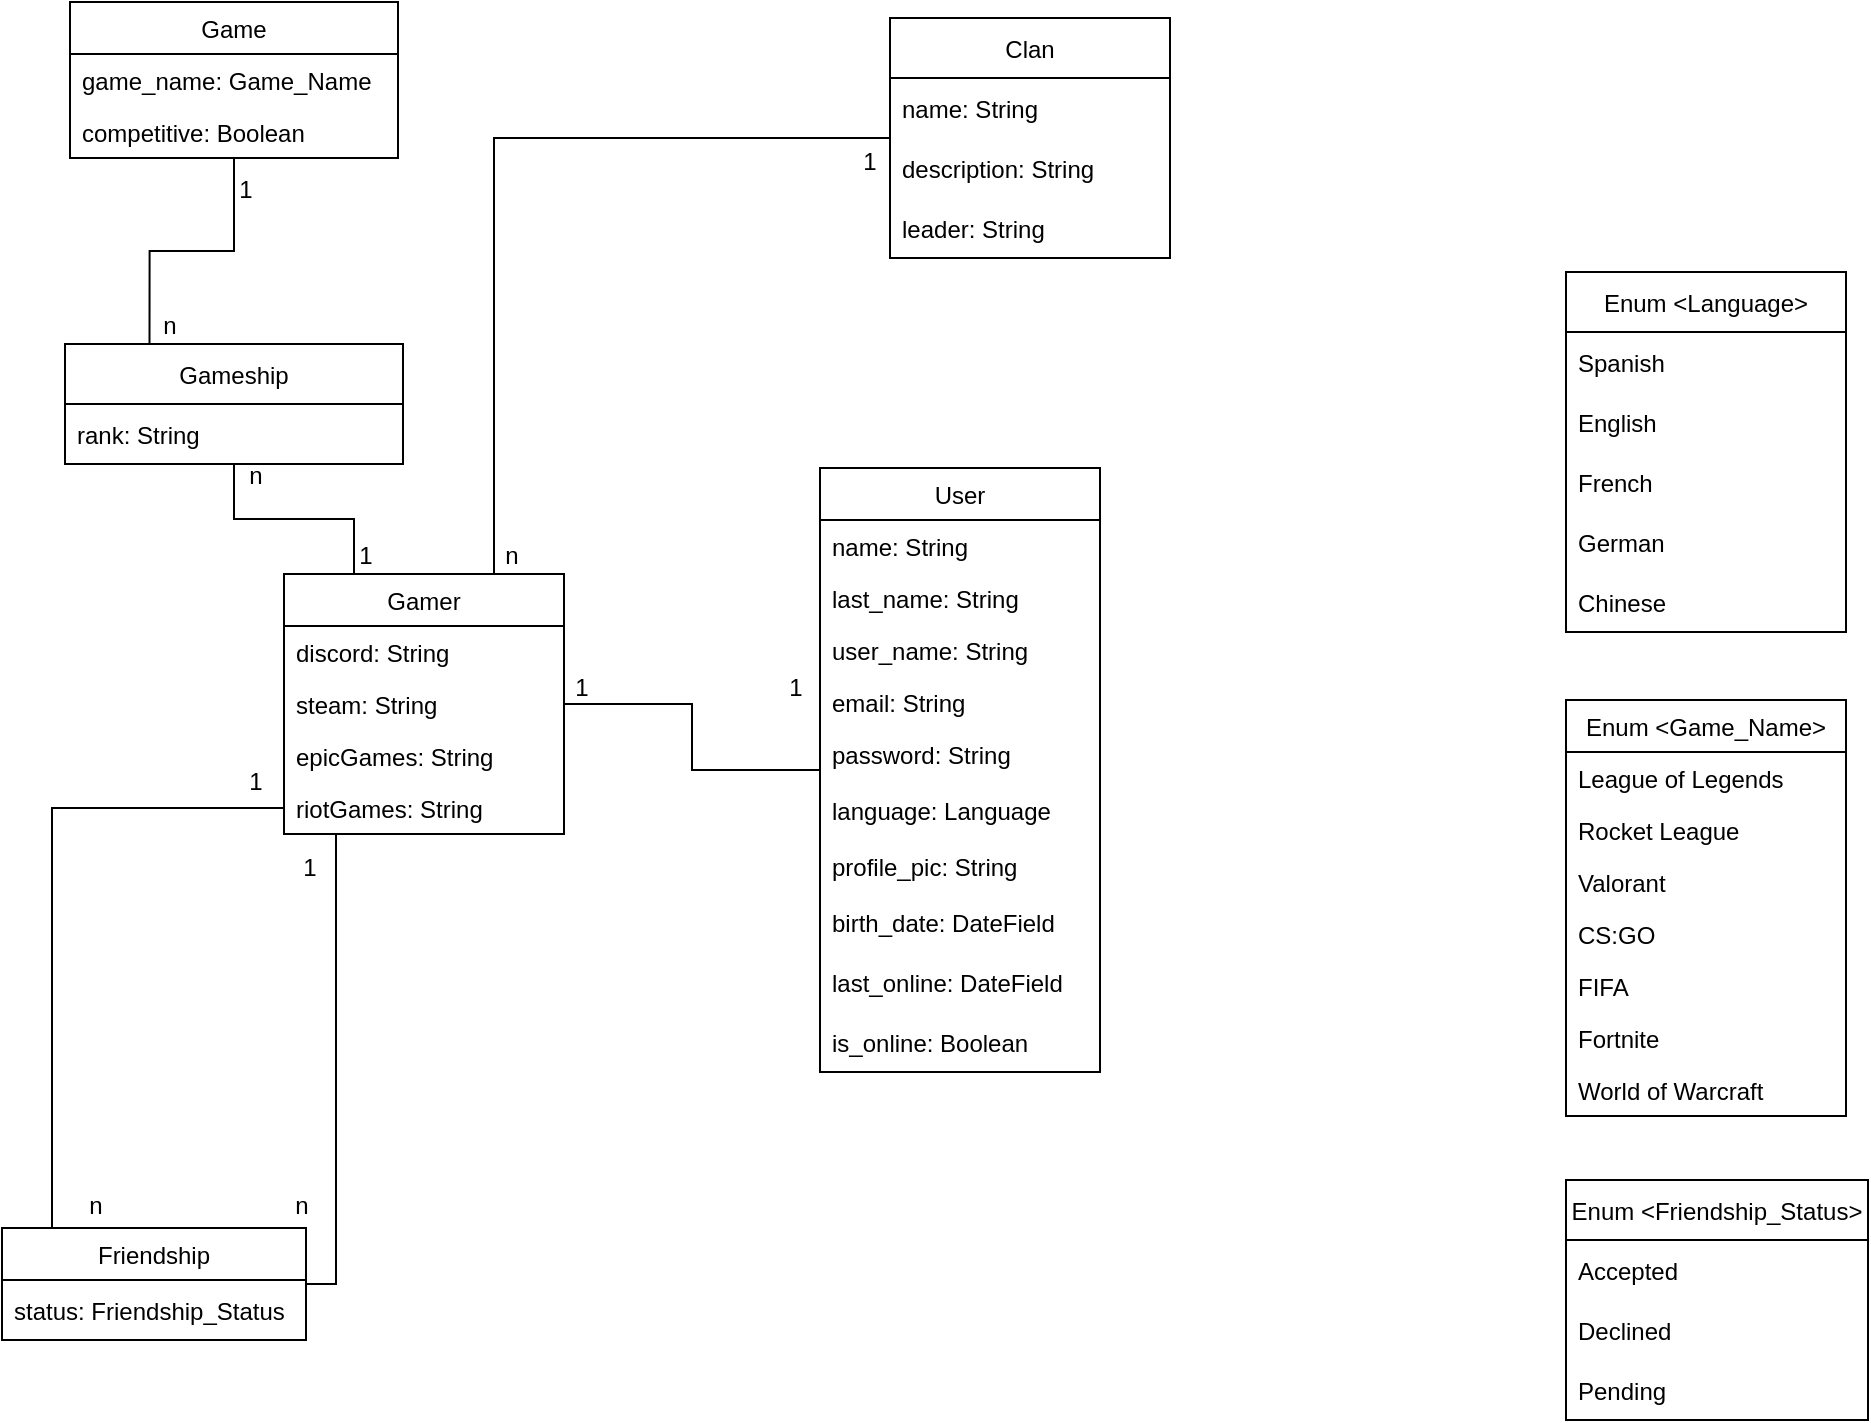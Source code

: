 <mxfile version="20.1.1" type="device"><diagram id="BCMDp55lpVAX4mkeiZfp" name="Page-1"><mxGraphModel dx="1381" dy="764" grid="0" gridSize="10" guides="1" tooltips="1" connect="1" arrows="1" fold="1" page="1" pageScale="1" pageWidth="827" pageHeight="1169" background="none" math="0" shadow="0"><root><mxCell id="0"/><mxCell id="1" parent="0"/><mxCell id="aeRZT3lKMDOIj6h_7NJ--42" style="edgeStyle=orthogonalEdgeStyle;rounded=0;orthogonalLoop=1;jettySize=auto;html=1;endArrow=none;endFill=0;" parent="1" source="aeRZT3lKMDOIj6h_7NJ--5" target="aeRZT3lKMDOIj6h_7NJ--33" edge="1"><mxGeometry relative="1" as="geometry"/></mxCell><mxCell id="aeRZT3lKMDOIj6h_7NJ--5" value="User" style="swimlane;fontStyle=0;childLayout=stackLayout;horizontal=1;startSize=26;fillColor=none;horizontalStack=0;resizeParent=1;resizeParentMax=0;resizeLast=0;collapsible=1;marginBottom=0;" parent="1" vertex="1"><mxGeometry x="503" y="265" width="140" height="302" as="geometry"/></mxCell><mxCell id="aeRZT3lKMDOIj6h_7NJ--6" value="name: String" style="text;strokeColor=none;fillColor=none;align=left;verticalAlign=top;spacingLeft=4;spacingRight=4;overflow=hidden;rotatable=0;points=[[0,0.5],[1,0.5]];portConstraint=eastwest;" parent="aeRZT3lKMDOIj6h_7NJ--5" vertex="1"><mxGeometry y="26" width="140" height="26" as="geometry"/></mxCell><mxCell id="aeRZT3lKMDOIj6h_7NJ--7" value="last_name: String" style="text;strokeColor=none;fillColor=none;align=left;verticalAlign=top;spacingLeft=4;spacingRight=4;overflow=hidden;rotatable=0;points=[[0,0.5],[1,0.5]];portConstraint=eastwest;" parent="aeRZT3lKMDOIj6h_7NJ--5" vertex="1"><mxGeometry y="52" width="140" height="26" as="geometry"/></mxCell><mxCell id="aeRZT3lKMDOIj6h_7NJ--8" value="user_name: String" style="text;strokeColor=none;fillColor=none;align=left;verticalAlign=top;spacingLeft=4;spacingRight=4;overflow=hidden;rotatable=0;points=[[0,0.5],[1,0.5]];portConstraint=eastwest;" parent="aeRZT3lKMDOIj6h_7NJ--5" vertex="1"><mxGeometry y="78" width="140" height="26" as="geometry"/></mxCell><mxCell id="aeRZT3lKMDOIj6h_7NJ--9" value="email: String" style="text;strokeColor=none;fillColor=none;align=left;verticalAlign=top;spacingLeft=4;spacingRight=4;overflow=hidden;rotatable=0;points=[[0,0.5],[1,0.5]];portConstraint=eastwest;" parent="aeRZT3lKMDOIj6h_7NJ--5" vertex="1"><mxGeometry y="104" width="140" height="26" as="geometry"/></mxCell><mxCell id="aeRZT3lKMDOIj6h_7NJ--10" value="password: String" style="text;strokeColor=none;fillColor=none;align=left;verticalAlign=top;spacingLeft=4;spacingRight=4;overflow=hidden;rotatable=0;points=[[0,0.5],[1,0.5]];portConstraint=eastwest;" parent="aeRZT3lKMDOIj6h_7NJ--5" vertex="1"><mxGeometry y="130" width="140" height="26" as="geometry"/></mxCell><mxCell id="i6zTsk7D5_YLrbg66q6N-27" value="language: Language" style="text;strokeColor=none;fillColor=none;align=left;verticalAlign=middle;spacingLeft=4;spacingRight=4;overflow=hidden;points=[[0,0.5],[1,0.5]];portConstraint=eastwest;rotatable=0;" parent="aeRZT3lKMDOIj6h_7NJ--5" vertex="1"><mxGeometry y="156" width="140" height="30" as="geometry"/></mxCell><mxCell id="aeRZT3lKMDOIj6h_7NJ--11" value="profile_pic: String" style="text;strokeColor=none;fillColor=none;align=left;verticalAlign=top;spacingLeft=4;spacingRight=4;overflow=hidden;rotatable=0;points=[[0,0.5],[1,0.5]];portConstraint=eastwest;" parent="aeRZT3lKMDOIj6h_7NJ--5" vertex="1"><mxGeometry y="186" width="140" height="26" as="geometry"/></mxCell><mxCell id="5P7LsjcSsS-MZwg6Hc-0-1" value="birth_date: DateField" style="text;strokeColor=none;fillColor=none;align=left;verticalAlign=middle;spacingLeft=4;spacingRight=4;overflow=hidden;points=[[0,0.5],[1,0.5]];portConstraint=eastwest;rotatable=0;" parent="aeRZT3lKMDOIj6h_7NJ--5" vertex="1"><mxGeometry y="212" width="140" height="30" as="geometry"/></mxCell><mxCell id="KMpmQEOi0TcDyRN5Ftwy-1" value="last_online: DateField" style="text;strokeColor=none;fillColor=none;align=left;verticalAlign=middle;spacingLeft=4;spacingRight=4;overflow=hidden;points=[[0,0.5],[1,0.5]];portConstraint=eastwest;rotatable=0;" vertex="1" parent="aeRZT3lKMDOIj6h_7NJ--5"><mxGeometry y="242" width="140" height="30" as="geometry"/></mxCell><mxCell id="KMpmQEOi0TcDyRN5Ftwy-2" value="is_online: Boolean" style="text;strokeColor=none;fillColor=none;align=left;verticalAlign=middle;spacingLeft=4;spacingRight=4;overflow=hidden;points=[[0,0.5],[1,0.5]];portConstraint=eastwest;rotatable=0;" vertex="1" parent="aeRZT3lKMDOIj6h_7NJ--5"><mxGeometry y="272" width="140" height="30" as="geometry"/></mxCell><mxCell id="aeRZT3lKMDOIj6h_7NJ--12" value="Game" style="swimlane;fontStyle=0;childLayout=stackLayout;horizontal=1;startSize=26;fillColor=none;horizontalStack=0;resizeParent=1;resizeParentMax=0;resizeLast=0;collapsible=1;marginBottom=0;" parent="1" vertex="1"><mxGeometry x="128" y="32" width="164" height="78" as="geometry"/></mxCell><mxCell id="aeRZT3lKMDOIj6h_7NJ--13" value="game_name: Game_Name" style="text;strokeColor=none;fillColor=none;align=left;verticalAlign=top;spacingLeft=4;spacingRight=4;overflow=hidden;rotatable=0;points=[[0,0.5],[1,0.5]];portConstraint=eastwest;" parent="aeRZT3lKMDOIj6h_7NJ--12" vertex="1"><mxGeometry y="26" width="164" height="26" as="geometry"/></mxCell><mxCell id="aeRZT3lKMDOIj6h_7NJ--28" value="competitive: Boolean&#10;" style="text;strokeColor=none;fillColor=none;align=left;verticalAlign=top;spacingLeft=4;spacingRight=4;overflow=hidden;rotatable=0;points=[[0,0.5],[1,0.5]];portConstraint=eastwest;" parent="aeRZT3lKMDOIj6h_7NJ--12" vertex="1"><mxGeometry y="52" width="164" height="26" as="geometry"/></mxCell><mxCell id="aeRZT3lKMDOIj6h_7NJ--16" value="Enum &lt;Game_Name&gt;" style="swimlane;fontStyle=0;childLayout=stackLayout;horizontal=1;startSize=26;fillColor=none;horizontalStack=0;resizeParent=1;resizeParentMax=0;resizeLast=0;collapsible=1;marginBottom=0;" parent="1" vertex="1"><mxGeometry x="876" y="381" width="140" height="208" as="geometry"/></mxCell><mxCell id="aeRZT3lKMDOIj6h_7NJ--17" value="League of Legends" style="text;strokeColor=none;fillColor=none;align=left;verticalAlign=top;spacingLeft=4;spacingRight=4;overflow=hidden;rotatable=0;points=[[0,0.5],[1,0.5]];portConstraint=eastwest;" parent="aeRZT3lKMDOIj6h_7NJ--16" vertex="1"><mxGeometry y="26" width="140" height="26" as="geometry"/></mxCell><mxCell id="aeRZT3lKMDOIj6h_7NJ--18" value="Rocket League" style="text;strokeColor=none;fillColor=none;align=left;verticalAlign=top;spacingLeft=4;spacingRight=4;overflow=hidden;rotatable=0;points=[[0,0.5],[1,0.5]];portConstraint=eastwest;" parent="aeRZT3lKMDOIj6h_7NJ--16" vertex="1"><mxGeometry y="52" width="140" height="26" as="geometry"/></mxCell><mxCell id="aeRZT3lKMDOIj6h_7NJ--19" value="Valorant" style="text;strokeColor=none;fillColor=none;align=left;verticalAlign=top;spacingLeft=4;spacingRight=4;overflow=hidden;rotatable=0;points=[[0,0.5],[1,0.5]];portConstraint=eastwest;" parent="aeRZT3lKMDOIj6h_7NJ--16" vertex="1"><mxGeometry y="78" width="140" height="26" as="geometry"/></mxCell><mxCell id="aeRZT3lKMDOIj6h_7NJ--26" value="CS:GO" style="text;strokeColor=none;fillColor=none;align=left;verticalAlign=top;spacingLeft=4;spacingRight=4;overflow=hidden;rotatable=0;points=[[0,0.5],[1,0.5]];portConstraint=eastwest;" parent="aeRZT3lKMDOIj6h_7NJ--16" vertex="1"><mxGeometry y="104" width="140" height="26" as="geometry"/></mxCell><mxCell id="aeRZT3lKMDOIj6h_7NJ--48" value="FIFA" style="text;strokeColor=none;fillColor=none;align=left;verticalAlign=top;spacingLeft=4;spacingRight=4;overflow=hidden;rotatable=0;points=[[0,0.5],[1,0.5]];portConstraint=eastwest;" parent="aeRZT3lKMDOIj6h_7NJ--16" vertex="1"><mxGeometry y="130" width="140" height="26" as="geometry"/></mxCell><mxCell id="aeRZT3lKMDOIj6h_7NJ--27" value="Fortnite" style="text;strokeColor=none;fillColor=none;align=left;verticalAlign=top;spacingLeft=4;spacingRight=4;overflow=hidden;rotatable=0;points=[[0,0.5],[1,0.5]];portConstraint=eastwest;" parent="aeRZT3lKMDOIj6h_7NJ--16" vertex="1"><mxGeometry y="156" width="140" height="26" as="geometry"/></mxCell><mxCell id="aeRZT3lKMDOIj6h_7NJ--49" value="World of Warcraft" style="text;strokeColor=none;fillColor=none;align=left;verticalAlign=top;spacingLeft=4;spacingRight=4;overflow=hidden;rotatable=0;points=[[0,0.5],[1,0.5]];portConstraint=eastwest;" parent="aeRZT3lKMDOIj6h_7NJ--16" vertex="1"><mxGeometry y="182" width="140" height="26" as="geometry"/></mxCell><mxCell id="aeRZT3lKMDOIj6h_7NJ--43" style="edgeStyle=orthogonalEdgeStyle;rounded=0;orthogonalLoop=1;jettySize=auto;html=1;endArrow=none;endFill=0;exitX=0.25;exitY=0;exitDx=0;exitDy=0;startArrow=none;" parent="1" source="-pfudLANn2BnDeOV5vbl-28" target="aeRZT3lKMDOIj6h_7NJ--12" edge="1"><mxGeometry relative="1" as="geometry"/></mxCell><mxCell id="aeRZT3lKMDOIj6h_7NJ--33" value="Gamer" style="swimlane;fontStyle=0;childLayout=stackLayout;horizontal=1;startSize=26;fillColor=none;horizontalStack=0;resizeParent=1;resizeParentMax=0;resizeLast=0;collapsible=1;marginBottom=0;" parent="1" vertex="1"><mxGeometry x="235" y="318" width="140" height="130" as="geometry"/></mxCell><mxCell id="aeRZT3lKMDOIj6h_7NJ--34" value="discord: String" style="text;strokeColor=none;fillColor=none;align=left;verticalAlign=top;spacingLeft=4;spacingRight=4;overflow=hidden;rotatable=0;points=[[0,0.5],[1,0.5]];portConstraint=eastwest;" parent="aeRZT3lKMDOIj6h_7NJ--33" vertex="1"><mxGeometry y="26" width="140" height="26" as="geometry"/></mxCell><mxCell id="aeRZT3lKMDOIj6h_7NJ--35" value="steam: String" style="text;strokeColor=none;fillColor=none;align=left;verticalAlign=top;spacingLeft=4;spacingRight=4;overflow=hidden;rotatable=0;points=[[0,0.5],[1,0.5]];portConstraint=eastwest;" parent="aeRZT3lKMDOIj6h_7NJ--33" vertex="1"><mxGeometry y="52" width="140" height="26" as="geometry"/></mxCell><mxCell id="aeRZT3lKMDOIj6h_7NJ--36" value="epicGames: String" style="text;strokeColor=none;fillColor=none;align=left;verticalAlign=top;spacingLeft=4;spacingRight=4;overflow=hidden;rotatable=0;points=[[0,0.5],[1,0.5]];portConstraint=eastwest;" parent="aeRZT3lKMDOIj6h_7NJ--33" vertex="1"><mxGeometry y="78" width="140" height="26" as="geometry"/></mxCell><mxCell id="aeRZT3lKMDOIj6h_7NJ--39" value="riotGames: String" style="text;strokeColor=none;fillColor=none;align=left;verticalAlign=top;spacingLeft=4;spacingRight=4;overflow=hidden;rotatable=0;points=[[0,0.5],[1,0.5]];portConstraint=eastwest;" parent="aeRZT3lKMDOIj6h_7NJ--33" vertex="1"><mxGeometry y="104" width="140" height="26" as="geometry"/></mxCell><mxCell id="i6zTsk7D5_YLrbg66q6N-11" style="edgeStyle=orthogonalEdgeStyle;rounded=0;orthogonalLoop=1;jettySize=auto;html=1;endArrow=none;endFill=0;entryX=0.75;entryY=0;entryDx=0;entryDy=0;" parent="1" source="i6zTsk7D5_YLrbg66q6N-6" target="aeRZT3lKMDOIj6h_7NJ--33" edge="1"><mxGeometry relative="1" as="geometry"/></mxCell><mxCell id="i6zTsk7D5_YLrbg66q6N-6" value="Clan" style="swimlane;fontStyle=0;childLayout=stackLayout;horizontal=1;startSize=30;horizontalStack=0;resizeParent=1;resizeParentMax=0;resizeLast=0;collapsible=1;marginBottom=0;" parent="1" vertex="1"><mxGeometry x="538" y="40" width="140" height="120" as="geometry"/></mxCell><mxCell id="i6zTsk7D5_YLrbg66q6N-7" value="name: String" style="text;strokeColor=none;fillColor=none;align=left;verticalAlign=middle;spacingLeft=4;spacingRight=4;overflow=hidden;points=[[0,0.5],[1,0.5]];portConstraint=eastwest;rotatable=0;" parent="i6zTsk7D5_YLrbg66q6N-6" vertex="1"><mxGeometry y="30" width="140" height="30" as="geometry"/></mxCell><mxCell id="i6zTsk7D5_YLrbg66q6N-8" value="description: String" style="text;strokeColor=none;fillColor=none;align=left;verticalAlign=middle;spacingLeft=4;spacingRight=4;overflow=hidden;points=[[0,0.5],[1,0.5]];portConstraint=eastwest;rotatable=0;" parent="i6zTsk7D5_YLrbg66q6N-6" vertex="1"><mxGeometry y="60" width="140" height="30" as="geometry"/></mxCell><mxCell id="z8Fjl9Rf6nIQ3y7zPVRA-1" value="leader: String" style="text;strokeColor=none;fillColor=none;align=left;verticalAlign=middle;spacingLeft=4;spacingRight=4;overflow=hidden;points=[[0,0.5],[1,0.5]];portConstraint=eastwest;rotatable=0;" parent="i6zTsk7D5_YLrbg66q6N-6" vertex="1"><mxGeometry y="90" width="140" height="30" as="geometry"/></mxCell><mxCell id="i6zTsk7D5_YLrbg66q6N-12" value="1" style="text;html=1;strokeColor=none;fillColor=none;align=center;verticalAlign=middle;whiteSpace=wrap;rounded=0;" parent="1" vertex="1"><mxGeometry x="354" y="360" width="60" height="30" as="geometry"/></mxCell><mxCell id="i6zTsk7D5_YLrbg66q6N-13" value="1" style="text;html=1;strokeColor=none;fillColor=none;align=center;verticalAlign=middle;whiteSpace=wrap;rounded=0;" parent="1" vertex="1"><mxGeometry x="461" y="360" width="60" height="30" as="geometry"/></mxCell><mxCell id="i6zTsk7D5_YLrbg66q6N-17" value="n" style="text;html=1;strokeColor=none;fillColor=none;align=center;verticalAlign=middle;whiteSpace=wrap;rounded=0;" parent="1" vertex="1"><mxGeometry x="148" y="179" width="60" height="30" as="geometry"/></mxCell><mxCell id="i6zTsk7D5_YLrbg66q6N-18" value="n" style="text;html=1;strokeColor=none;fillColor=none;align=center;verticalAlign=middle;whiteSpace=wrap;rounded=0;" parent="1" vertex="1"><mxGeometry x="191" y="254" width="60" height="30" as="geometry"/></mxCell><mxCell id="i6zTsk7D5_YLrbg66q6N-20" value="n" style="text;html=1;strokeColor=none;fillColor=none;align=center;verticalAlign=middle;whiteSpace=wrap;rounded=0;" parent="1" vertex="1"><mxGeometry x="319" y="294" width="60" height="30" as="geometry"/></mxCell><mxCell id="i6zTsk7D5_YLrbg66q6N-21" value="1" style="text;html=1;strokeColor=none;fillColor=none;align=center;verticalAlign=middle;whiteSpace=wrap;rounded=0;" parent="1" vertex="1"><mxGeometry x="498" y="97" width="60" height="30" as="geometry"/></mxCell><mxCell id="i6zTsk7D5_YLrbg66q6N-28" value="Enum &lt;Language&gt;" style="swimlane;fontStyle=0;childLayout=stackLayout;horizontal=1;startSize=30;horizontalStack=0;resizeParent=1;resizeParentMax=0;resizeLast=0;collapsible=1;marginBottom=0;" parent="1" vertex="1"><mxGeometry x="876" y="167" width="140" height="180" as="geometry"/></mxCell><mxCell id="i6zTsk7D5_YLrbg66q6N-29" value="Spanish" style="text;strokeColor=none;fillColor=none;align=left;verticalAlign=middle;spacingLeft=4;spacingRight=4;overflow=hidden;points=[[0,0.5],[1,0.5]];portConstraint=eastwest;rotatable=0;" parent="i6zTsk7D5_YLrbg66q6N-28" vertex="1"><mxGeometry y="30" width="140" height="30" as="geometry"/></mxCell><mxCell id="i6zTsk7D5_YLrbg66q6N-30" value="English" style="text;strokeColor=none;fillColor=none;align=left;verticalAlign=middle;spacingLeft=4;spacingRight=4;overflow=hidden;points=[[0,0.5],[1,0.5]];portConstraint=eastwest;rotatable=0;" parent="i6zTsk7D5_YLrbg66q6N-28" vertex="1"><mxGeometry y="60" width="140" height="30" as="geometry"/></mxCell><mxCell id="i6zTsk7D5_YLrbg66q6N-31" value="French" style="text;strokeColor=none;fillColor=none;align=left;verticalAlign=middle;spacingLeft=4;spacingRight=4;overflow=hidden;points=[[0,0.5],[1,0.5]];portConstraint=eastwest;rotatable=0;" parent="i6zTsk7D5_YLrbg66q6N-28" vertex="1"><mxGeometry y="90" width="140" height="30" as="geometry"/></mxCell><mxCell id="i6zTsk7D5_YLrbg66q6N-32" value="German" style="text;strokeColor=none;fillColor=none;align=left;verticalAlign=middle;spacingLeft=4;spacingRight=4;overflow=hidden;points=[[0,0.5],[1,0.5]];portConstraint=eastwest;rotatable=0;" parent="i6zTsk7D5_YLrbg66q6N-28" vertex="1"><mxGeometry y="120" width="140" height="30" as="geometry"/></mxCell><mxCell id="i6zTsk7D5_YLrbg66q6N-33" value="Chinese" style="text;strokeColor=none;fillColor=none;align=left;verticalAlign=middle;spacingLeft=4;spacingRight=4;overflow=hidden;points=[[0,0.5],[1,0.5]];portConstraint=eastwest;rotatable=0;" parent="i6zTsk7D5_YLrbg66q6N-28" vertex="1"><mxGeometry y="150" width="140" height="30" as="geometry"/></mxCell><mxCell id="-pfudLANn2BnDeOV5vbl-19" style="edgeStyle=orthogonalEdgeStyle;rounded=0;orthogonalLoop=1;jettySize=auto;html=1;endArrow=none;endFill=0;" parent="1" source="-pfudLANn2BnDeOV5vbl-15" target="aeRZT3lKMDOIj6h_7NJ--33" edge="1"><mxGeometry relative="1" as="geometry"><Array as="points"><mxPoint x="261" y="512"/><mxPoint x="261" y="512"/></Array></mxGeometry></mxCell><mxCell id="-pfudLANn2BnDeOV5vbl-22" style="edgeStyle=orthogonalEdgeStyle;rounded=0;orthogonalLoop=1;jettySize=auto;html=1;endArrow=none;endFill=0;entryX=0;entryY=0.5;entryDx=0;entryDy=0;" parent="1" source="-pfudLANn2BnDeOV5vbl-15" target="aeRZT3lKMDOIj6h_7NJ--39" edge="1"><mxGeometry relative="1" as="geometry"><mxPoint x="110" y="408" as="targetPoint"/><Array as="points"><mxPoint x="119" y="643"/><mxPoint x="119" y="435"/></Array></mxGeometry></mxCell><mxCell id="-pfudLANn2BnDeOV5vbl-15" value="Friendship" style="swimlane;fontStyle=0;childLayout=stackLayout;horizontal=1;startSize=26;fillColor=none;horizontalStack=0;resizeParent=1;resizeParentMax=0;resizeLast=0;collapsible=1;marginBottom=0;" parent="1" vertex="1"><mxGeometry x="94" y="645" width="152" height="56" as="geometry"/></mxCell><mxCell id="-pfudLANn2BnDeOV5vbl-17" value="status: Friendship_Status" style="text;strokeColor=none;fillColor=none;align=left;verticalAlign=middle;spacingLeft=4;spacingRight=4;overflow=hidden;points=[[0,0.5],[1,0.5]];portConstraint=eastwest;rotatable=0;" parent="-pfudLANn2BnDeOV5vbl-15" vertex="1"><mxGeometry y="26" width="152" height="30" as="geometry"/></mxCell><mxCell id="-pfudLANn2BnDeOV5vbl-23" value="1" style="text;html=1;strokeColor=none;fillColor=none;align=center;verticalAlign=middle;whiteSpace=wrap;rounded=0;" parent="1" vertex="1"><mxGeometry x="218" y="450" width="60" height="30" as="geometry"/></mxCell><mxCell id="-pfudLANn2BnDeOV5vbl-24" value="n" style="text;html=1;strokeColor=none;fillColor=none;align=center;verticalAlign=middle;whiteSpace=wrap;rounded=0;" parent="1" vertex="1"><mxGeometry x="214" y="619" width="60" height="30" as="geometry"/></mxCell><mxCell id="-pfudLANn2BnDeOV5vbl-26" value="1" style="text;html=1;strokeColor=none;fillColor=none;align=center;verticalAlign=middle;whiteSpace=wrap;rounded=0;" parent="1" vertex="1"><mxGeometry x="191" y="407" width="60" height="30" as="geometry"/></mxCell><mxCell id="-pfudLANn2BnDeOV5vbl-27" value="n" style="text;html=1;strokeColor=none;fillColor=none;align=center;verticalAlign=middle;whiteSpace=wrap;rounded=0;" parent="1" vertex="1"><mxGeometry x="111" y="619" width="60" height="30" as="geometry"/></mxCell><mxCell id="-pfudLANn2BnDeOV5vbl-28" value="Gameship" style="swimlane;fontStyle=0;childLayout=stackLayout;horizontal=1;startSize=30;horizontalStack=0;resizeParent=1;resizeParentMax=0;resizeLast=0;collapsible=1;marginBottom=0;" parent="1" vertex="1"><mxGeometry x="125.5" y="203" width="169" height="60" as="geometry"/></mxCell><mxCell id="-pfudLANn2BnDeOV5vbl-37" value="rank: String" style="text;strokeColor=none;fillColor=none;align=left;verticalAlign=middle;spacingLeft=4;spacingRight=4;overflow=hidden;points=[[0,0.5],[1,0.5]];portConstraint=eastwest;rotatable=0;" parent="-pfudLANn2BnDeOV5vbl-28" vertex="1"><mxGeometry y="30" width="169" height="30" as="geometry"/></mxCell><mxCell id="-pfudLANn2BnDeOV5vbl-32" value="" style="edgeStyle=orthogonalEdgeStyle;rounded=0;orthogonalLoop=1;jettySize=auto;html=1;endArrow=none;endFill=0;exitX=0.25;exitY=0;exitDx=0;exitDy=0;" parent="1" source="aeRZT3lKMDOIj6h_7NJ--33" target="-pfudLANn2BnDeOV5vbl-28" edge="1"><mxGeometry relative="1" as="geometry"><mxPoint x="270" y="318" as="sourcePoint"/><mxPoint x="210" y="136" as="targetPoint"/></mxGeometry></mxCell><mxCell id="-pfudLANn2BnDeOV5vbl-34" value="1" style="text;html=1;strokeColor=none;fillColor=none;align=center;verticalAlign=middle;whiteSpace=wrap;rounded=0;" parent="1" vertex="1"><mxGeometry x="186" y="111" width="60" height="30" as="geometry"/></mxCell><mxCell id="-pfudLANn2BnDeOV5vbl-36" value="1" style="text;html=1;strokeColor=none;fillColor=none;align=center;verticalAlign=middle;whiteSpace=wrap;rounded=0;" parent="1" vertex="1"><mxGeometry x="246" y="294" width="60" height="30" as="geometry"/></mxCell><mxCell id="P-FsJvOiDkx2n9kwhX_K-1" value="Enum &lt;Friendship_Status&gt;" style="swimlane;fontStyle=0;childLayout=stackLayout;horizontal=1;startSize=30;horizontalStack=0;resizeParent=1;resizeParentMax=0;resizeLast=0;collapsible=1;marginBottom=0;" parent="1" vertex="1"><mxGeometry x="876" y="621" width="151" height="120" as="geometry"/></mxCell><mxCell id="P-FsJvOiDkx2n9kwhX_K-2" value="Accepted" style="text;strokeColor=none;fillColor=none;align=left;verticalAlign=middle;spacingLeft=4;spacingRight=4;overflow=hidden;points=[[0,0.5],[1,0.5]];portConstraint=eastwest;rotatable=0;" parent="P-FsJvOiDkx2n9kwhX_K-1" vertex="1"><mxGeometry y="30" width="151" height="30" as="geometry"/></mxCell><mxCell id="P-FsJvOiDkx2n9kwhX_K-3" value="Declined" style="text;strokeColor=none;fillColor=none;align=left;verticalAlign=middle;spacingLeft=4;spacingRight=4;overflow=hidden;points=[[0,0.5],[1,0.5]];portConstraint=eastwest;rotatable=0;" parent="P-FsJvOiDkx2n9kwhX_K-1" vertex="1"><mxGeometry y="60" width="151" height="30" as="geometry"/></mxCell><mxCell id="P-FsJvOiDkx2n9kwhX_K-5" value="Pending" style="text;strokeColor=none;fillColor=none;align=left;verticalAlign=middle;spacingLeft=4;spacingRight=4;overflow=hidden;points=[[0,0.5],[1,0.5]];portConstraint=eastwest;rotatable=0;" parent="P-FsJvOiDkx2n9kwhX_K-1" vertex="1"><mxGeometry y="90" width="151" height="30" as="geometry"/></mxCell></root></mxGraphModel></diagram></mxfile>